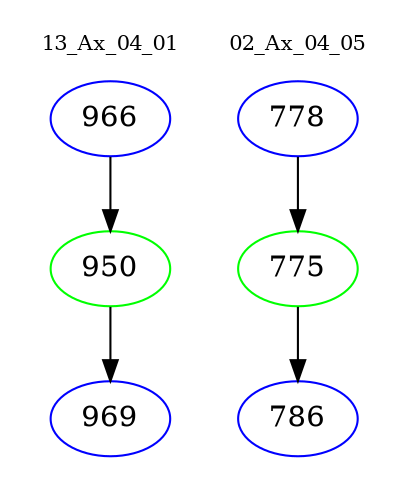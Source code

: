 digraph{
subgraph cluster_0 {
color = white
label = "13_Ax_04_01";
fontsize=10;
T0_966 [label="966", color="blue"]
T0_966 -> T0_950 [color="black"]
T0_950 [label="950", color="green"]
T0_950 -> T0_969 [color="black"]
T0_969 [label="969", color="blue"]
}
subgraph cluster_1 {
color = white
label = "02_Ax_04_05";
fontsize=10;
T1_778 [label="778", color="blue"]
T1_778 -> T1_775 [color="black"]
T1_775 [label="775", color="green"]
T1_775 -> T1_786 [color="black"]
T1_786 [label="786", color="blue"]
}
}
